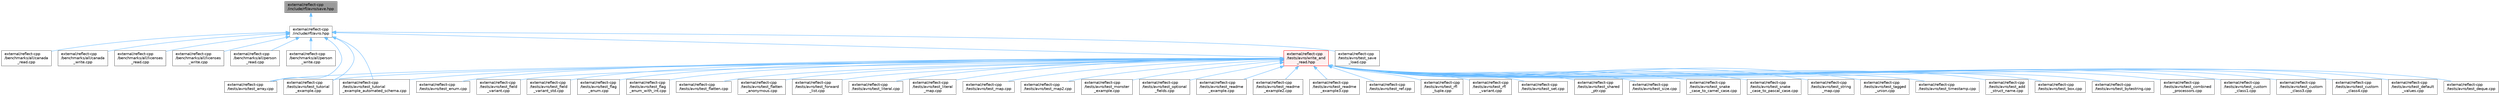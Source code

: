 digraph "external/reflect-cpp/include/rfl/avro/save.hpp"
{
 // LATEX_PDF_SIZE
  bgcolor="transparent";
  edge [fontname=Helvetica,fontsize=10,labelfontname=Helvetica,labelfontsize=10];
  node [fontname=Helvetica,fontsize=10,shape=box,height=0.2,width=0.4];
  Node1 [id="Node000001",label="external/reflect-cpp\l/include/rfl/avro/save.hpp",height=0.2,width=0.4,color="gray40", fillcolor="grey60", style="filled", fontcolor="black",tooltip=" "];
  Node1 -> Node2 [id="edge53_Node000001_Node000002",dir="back",color="steelblue1",style="solid",tooltip=" "];
  Node2 [id="Node000002",label="external/reflect-cpp\l/include/rfl/avro.hpp",height=0.2,width=0.4,color="grey40", fillcolor="white", style="filled",URL="$avro_8hpp.html",tooltip=" "];
  Node2 -> Node3 [id="edge54_Node000002_Node000003",dir="back",color="steelblue1",style="solid",tooltip=" "];
  Node3 [id="Node000003",label="external/reflect-cpp\l/benchmarks/all/canada\l_read.cpp",height=0.2,width=0.4,color="grey40", fillcolor="white", style="filled",URL="$canada__read_8cpp.html",tooltip=" "];
  Node2 -> Node4 [id="edge55_Node000002_Node000004",dir="back",color="steelblue1",style="solid",tooltip=" "];
  Node4 [id="Node000004",label="external/reflect-cpp\l/benchmarks/all/canada\l_write.cpp",height=0.2,width=0.4,color="grey40", fillcolor="white", style="filled",URL="$canada__write_8cpp.html",tooltip=" "];
  Node2 -> Node5 [id="edge56_Node000002_Node000005",dir="back",color="steelblue1",style="solid",tooltip=" "];
  Node5 [id="Node000005",label="external/reflect-cpp\l/benchmarks/all/licenses\l_read.cpp",height=0.2,width=0.4,color="grey40", fillcolor="white", style="filled",URL="$licenses__read_8cpp.html",tooltip=" "];
  Node2 -> Node6 [id="edge57_Node000002_Node000006",dir="back",color="steelblue1",style="solid",tooltip=" "];
  Node6 [id="Node000006",label="external/reflect-cpp\l/benchmarks/all/licenses\l_write.cpp",height=0.2,width=0.4,color="grey40", fillcolor="white", style="filled",URL="$licenses__write_8cpp.html",tooltip=" "];
  Node2 -> Node7 [id="edge58_Node000002_Node000007",dir="back",color="steelblue1",style="solid",tooltip=" "];
  Node7 [id="Node000007",label="external/reflect-cpp\l/benchmarks/all/person\l_read.cpp",height=0.2,width=0.4,color="grey40", fillcolor="white", style="filled",URL="$person__read_8cpp.html",tooltip=" "];
  Node2 -> Node8 [id="edge59_Node000002_Node000008",dir="back",color="steelblue1",style="solid",tooltip=" "];
  Node8 [id="Node000008",label="external/reflect-cpp\l/benchmarks/all/person\l_write.cpp",height=0.2,width=0.4,color="grey40", fillcolor="white", style="filled",URL="$person__write_8cpp.html",tooltip=" "];
  Node2 -> Node9 [id="edge60_Node000002_Node000009",dir="back",color="steelblue1",style="solid",tooltip=" "];
  Node9 [id="Node000009",label="external/reflect-cpp\l/tests/avro/test_array.cpp",height=0.2,width=0.4,color="grey40", fillcolor="white", style="filled",URL="$avro_2test__array_8cpp.html",tooltip=" "];
  Node2 -> Node10 [id="edge61_Node000002_Node000010",dir="back",color="steelblue1",style="solid",tooltip=" "];
  Node10 [id="Node000010",label="external/reflect-cpp\l/tests/avro/test_save\l_load.cpp",height=0.2,width=0.4,color="grey40", fillcolor="white", style="filled",URL="$avro_2test__save__load_8cpp.html",tooltip=" "];
  Node2 -> Node11 [id="edge62_Node000002_Node000011",dir="back",color="steelblue1",style="solid",tooltip=" "];
  Node11 [id="Node000011",label="external/reflect-cpp\l/tests/avro/test_tutorial\l_example.cpp",height=0.2,width=0.4,color="grey40", fillcolor="white", style="filled",URL="$avro_2test__tutorial__example_8cpp.html",tooltip=" "];
  Node2 -> Node12 [id="edge63_Node000002_Node000012",dir="back",color="steelblue1",style="solid",tooltip=" "];
  Node12 [id="Node000012",label="external/reflect-cpp\l/tests/avro/test_tutorial\l_example_automated_schema.cpp",height=0.2,width=0.4,color="grey40", fillcolor="white", style="filled",URL="$test__tutorial__example__automated__schema_8cpp.html",tooltip=" "];
  Node2 -> Node13 [id="edge64_Node000002_Node000013",dir="back",color="steelblue1",style="solid",tooltip=" "];
  Node13 [id="Node000013",label="external/reflect-cpp\l/tests/avro/write_and\l_read.hpp",height=0.2,width=0.4,color="red", fillcolor="#FFF0F0", style="filled",URL="$avro_2write__and__read_8hpp.html",tooltip=" "];
  Node13 -> Node14 [id="edge65_Node000013_Node000014",dir="back",color="steelblue1",style="solid",tooltip=" "];
  Node14 [id="Node000014",label="external/reflect-cpp\l/tests/avro/test_add\l_struct_name.cpp",height=0.2,width=0.4,color="grey40", fillcolor="white", style="filled",URL="$avro_2test__add__struct__name_8cpp.html",tooltip=" "];
  Node13 -> Node9 [id="edge66_Node000013_Node000009",dir="back",color="steelblue1",style="solid",tooltip=" "];
  Node13 -> Node15 [id="edge67_Node000013_Node000015",dir="back",color="steelblue1",style="solid",tooltip=" "];
  Node15 [id="Node000015",label="external/reflect-cpp\l/tests/avro/test_box.cpp",height=0.2,width=0.4,color="grey40", fillcolor="white", style="filled",URL="$avro_2test__box_8cpp.html",tooltip=" "];
  Node13 -> Node16 [id="edge68_Node000013_Node000016",dir="back",color="steelblue1",style="solid",tooltip=" "];
  Node16 [id="Node000016",label="external/reflect-cpp\l/tests/avro/test_bytestring.cpp",height=0.2,width=0.4,color="grey40", fillcolor="white", style="filled",URL="$avro_2test__bytestring_8cpp.html",tooltip=" "];
  Node13 -> Node17 [id="edge69_Node000013_Node000017",dir="back",color="steelblue1",style="solid",tooltip=" "];
  Node17 [id="Node000017",label="external/reflect-cpp\l/tests/avro/test_combined\l_processors.cpp",height=0.2,width=0.4,color="grey40", fillcolor="white", style="filled",URL="$avro_2test__combined__processors_8cpp.html",tooltip=" "];
  Node13 -> Node18 [id="edge70_Node000013_Node000018",dir="back",color="steelblue1",style="solid",tooltip=" "];
  Node18 [id="Node000018",label="external/reflect-cpp\l/tests/avro/test_custom\l_class1.cpp",height=0.2,width=0.4,color="grey40", fillcolor="white", style="filled",URL="$avro_2test__custom__class1_8cpp.html",tooltip=" "];
  Node13 -> Node19 [id="edge71_Node000013_Node000019",dir="back",color="steelblue1",style="solid",tooltip=" "];
  Node19 [id="Node000019",label="external/reflect-cpp\l/tests/avro/test_custom\l_class3.cpp",height=0.2,width=0.4,color="grey40", fillcolor="white", style="filled",URL="$avro_2test__custom__class3_8cpp.html",tooltip=" "];
  Node13 -> Node20 [id="edge72_Node000013_Node000020",dir="back",color="steelblue1",style="solid",tooltip=" "];
  Node20 [id="Node000020",label="external/reflect-cpp\l/tests/avro/test_custom\l_class4.cpp",height=0.2,width=0.4,color="grey40", fillcolor="white", style="filled",URL="$avro_2test__custom__class4_8cpp.html",tooltip=" "];
  Node13 -> Node21 [id="edge73_Node000013_Node000021",dir="back",color="steelblue1",style="solid",tooltip=" "];
  Node21 [id="Node000021",label="external/reflect-cpp\l/tests/avro/test_default\l_values.cpp",height=0.2,width=0.4,color="grey40", fillcolor="white", style="filled",URL="$avro_2test__default__values_8cpp.html",tooltip=" "];
  Node13 -> Node22 [id="edge74_Node000013_Node000022",dir="back",color="steelblue1",style="solid",tooltip=" "];
  Node22 [id="Node000022",label="external/reflect-cpp\l/tests/avro/test_deque.cpp",height=0.2,width=0.4,color="grey40", fillcolor="white", style="filled",URL="$avro_2test__deque_8cpp.html",tooltip=" "];
  Node13 -> Node23 [id="edge75_Node000013_Node000023",dir="back",color="steelblue1",style="solid",tooltip=" "];
  Node23 [id="Node000023",label="external/reflect-cpp\l/tests/avro/test_enum.cpp",height=0.2,width=0.4,color="grey40", fillcolor="white", style="filled",URL="$avro_2test__enum_8cpp.html",tooltip=" "];
  Node13 -> Node24 [id="edge76_Node000013_Node000024",dir="back",color="steelblue1",style="solid",tooltip=" "];
  Node24 [id="Node000024",label="external/reflect-cpp\l/tests/avro/test_field\l_variant.cpp",height=0.2,width=0.4,color="grey40", fillcolor="white", style="filled",URL="$avro_2test__field__variant_8cpp.html",tooltip=" "];
  Node13 -> Node25 [id="edge77_Node000013_Node000025",dir="back",color="steelblue1",style="solid",tooltip=" "];
  Node25 [id="Node000025",label="external/reflect-cpp\l/tests/avro/test_field\l_variant_std.cpp",height=0.2,width=0.4,color="grey40", fillcolor="white", style="filled",URL="$avro_2test__field__variant__std_8cpp.html",tooltip=" "];
  Node13 -> Node26 [id="edge78_Node000013_Node000026",dir="back",color="steelblue1",style="solid",tooltip=" "];
  Node26 [id="Node000026",label="external/reflect-cpp\l/tests/avro/test_flag\l_enum.cpp",height=0.2,width=0.4,color="grey40", fillcolor="white", style="filled",URL="$avro_2test__flag__enum_8cpp.html",tooltip=" "];
  Node13 -> Node27 [id="edge79_Node000013_Node000027",dir="back",color="steelblue1",style="solid",tooltip=" "];
  Node27 [id="Node000027",label="external/reflect-cpp\l/tests/avro/test_flag\l_enum_with_int.cpp",height=0.2,width=0.4,color="grey40", fillcolor="white", style="filled",URL="$avro_2test__flag__enum__with__int_8cpp.html",tooltip=" "];
  Node13 -> Node28 [id="edge80_Node000013_Node000028",dir="back",color="steelblue1",style="solid",tooltip=" "];
  Node28 [id="Node000028",label="external/reflect-cpp\l/tests/avro/test_flatten.cpp",height=0.2,width=0.4,color="grey40", fillcolor="white", style="filled",URL="$avro_2test__flatten_8cpp.html",tooltip=" "];
  Node13 -> Node29 [id="edge81_Node000013_Node000029",dir="back",color="steelblue1",style="solid",tooltip=" "];
  Node29 [id="Node000029",label="external/reflect-cpp\l/tests/avro/test_flatten\l_anonymous.cpp",height=0.2,width=0.4,color="grey40", fillcolor="white", style="filled",URL="$avro_2test__flatten__anonymous_8cpp.html",tooltip=" "];
  Node13 -> Node30 [id="edge82_Node000013_Node000030",dir="back",color="steelblue1",style="solid",tooltip=" "];
  Node30 [id="Node000030",label="external/reflect-cpp\l/tests/avro/test_forward\l_list.cpp",height=0.2,width=0.4,color="grey40", fillcolor="white", style="filled",URL="$avro_2test__forward__list_8cpp.html",tooltip=" "];
  Node13 -> Node31 [id="edge83_Node000013_Node000031",dir="back",color="steelblue1",style="solid",tooltip=" "];
  Node31 [id="Node000031",label="external/reflect-cpp\l/tests/avro/test_literal.cpp",height=0.2,width=0.4,color="grey40", fillcolor="white", style="filled",URL="$avro_2test__literal_8cpp.html",tooltip=" "];
  Node13 -> Node32 [id="edge84_Node000013_Node000032",dir="back",color="steelblue1",style="solid",tooltip=" "];
  Node32 [id="Node000032",label="external/reflect-cpp\l/tests/avro/test_literal\l_map.cpp",height=0.2,width=0.4,color="grey40", fillcolor="white", style="filled",URL="$avro_2test__literal__map_8cpp.html",tooltip=" "];
  Node13 -> Node33 [id="edge85_Node000013_Node000033",dir="back",color="steelblue1",style="solid",tooltip=" "];
  Node33 [id="Node000033",label="external/reflect-cpp\l/tests/avro/test_map.cpp",height=0.2,width=0.4,color="grey40", fillcolor="white", style="filled",URL="$avro_2test__map_8cpp.html",tooltip=" "];
  Node13 -> Node34 [id="edge86_Node000013_Node000034",dir="back",color="steelblue1",style="solid",tooltip=" "];
  Node34 [id="Node000034",label="external/reflect-cpp\l/tests/avro/test_map2.cpp",height=0.2,width=0.4,color="grey40", fillcolor="white", style="filled",URL="$avro_2test__map2_8cpp.html",tooltip=" "];
  Node13 -> Node35 [id="edge87_Node000013_Node000035",dir="back",color="steelblue1",style="solid",tooltip=" "];
  Node35 [id="Node000035",label="external/reflect-cpp\l/tests/avro/test_monster\l_example.cpp",height=0.2,width=0.4,color="grey40", fillcolor="white", style="filled",URL="$avro_2test__monster__example_8cpp.html",tooltip=" "];
  Node13 -> Node36 [id="edge88_Node000013_Node000036",dir="back",color="steelblue1",style="solid",tooltip=" "];
  Node36 [id="Node000036",label="external/reflect-cpp\l/tests/avro/test_optional\l_fields.cpp",height=0.2,width=0.4,color="grey40", fillcolor="white", style="filled",URL="$avro_2test__optional__fields_8cpp.html",tooltip=" "];
  Node13 -> Node37 [id="edge89_Node000013_Node000037",dir="back",color="steelblue1",style="solid",tooltip=" "];
  Node37 [id="Node000037",label="external/reflect-cpp\l/tests/avro/test_readme\l_example.cpp",height=0.2,width=0.4,color="grey40", fillcolor="white", style="filled",URL="$avro_2test__readme__example_8cpp.html",tooltip=" "];
  Node13 -> Node38 [id="edge90_Node000013_Node000038",dir="back",color="steelblue1",style="solid",tooltip=" "];
  Node38 [id="Node000038",label="external/reflect-cpp\l/tests/avro/test_readme\l_example2.cpp",height=0.2,width=0.4,color="grey40", fillcolor="white", style="filled",URL="$avro_2test__readme__example2_8cpp.html",tooltip=" "];
  Node13 -> Node39 [id="edge91_Node000013_Node000039",dir="back",color="steelblue1",style="solid",tooltip=" "];
  Node39 [id="Node000039",label="external/reflect-cpp\l/tests/avro/test_readme\l_example3.cpp",height=0.2,width=0.4,color="grey40", fillcolor="white", style="filled",URL="$avro_2test__readme__example3_8cpp.html",tooltip=" "];
  Node13 -> Node40 [id="edge92_Node000013_Node000040",dir="back",color="steelblue1",style="solid",tooltip=" "];
  Node40 [id="Node000040",label="external/reflect-cpp\l/tests/avro/test_ref.cpp",height=0.2,width=0.4,color="grey40", fillcolor="white", style="filled",URL="$avro_2test__ref_8cpp.html",tooltip=" "];
  Node13 -> Node41 [id="edge93_Node000013_Node000041",dir="back",color="steelblue1",style="solid",tooltip=" "];
  Node41 [id="Node000041",label="external/reflect-cpp\l/tests/avro/test_rfl\l_tuple.cpp",height=0.2,width=0.4,color="grey40", fillcolor="white", style="filled",URL="$avro_2test__rfl__tuple_8cpp.html",tooltip=" "];
  Node13 -> Node42 [id="edge94_Node000013_Node000042",dir="back",color="steelblue1",style="solid",tooltip=" "];
  Node42 [id="Node000042",label="external/reflect-cpp\l/tests/avro/test_rfl\l_variant.cpp",height=0.2,width=0.4,color="grey40", fillcolor="white", style="filled",URL="$avro_2test__rfl__variant_8cpp.html",tooltip=" "];
  Node13 -> Node43 [id="edge95_Node000013_Node000043",dir="back",color="steelblue1",style="solid",tooltip=" "];
  Node43 [id="Node000043",label="external/reflect-cpp\l/tests/avro/test_set.cpp",height=0.2,width=0.4,color="grey40", fillcolor="white", style="filled",URL="$avro_2test__set_8cpp.html",tooltip=" "];
  Node13 -> Node44 [id="edge96_Node000013_Node000044",dir="back",color="steelblue1",style="solid",tooltip=" "];
  Node44 [id="Node000044",label="external/reflect-cpp\l/tests/avro/test_shared\l_ptr.cpp",height=0.2,width=0.4,color="grey40", fillcolor="white", style="filled",URL="$avro_2test__shared__ptr_8cpp.html",tooltip=" "];
  Node13 -> Node45 [id="edge97_Node000013_Node000045",dir="back",color="steelblue1",style="solid",tooltip=" "];
  Node45 [id="Node000045",label="external/reflect-cpp\l/tests/avro/test_size.cpp",height=0.2,width=0.4,color="grey40", fillcolor="white", style="filled",URL="$avro_2test__size_8cpp.html",tooltip=" "];
  Node13 -> Node46 [id="edge98_Node000013_Node000046",dir="back",color="steelblue1",style="solid",tooltip=" "];
  Node46 [id="Node000046",label="external/reflect-cpp\l/tests/avro/test_snake\l_case_to_camel_case.cpp",height=0.2,width=0.4,color="grey40", fillcolor="white", style="filled",URL="$avro_2test__snake__case__to__camel__case_8cpp.html",tooltip=" "];
  Node13 -> Node47 [id="edge99_Node000013_Node000047",dir="back",color="steelblue1",style="solid",tooltip=" "];
  Node47 [id="Node000047",label="external/reflect-cpp\l/tests/avro/test_snake\l_case_to_pascal_case.cpp",height=0.2,width=0.4,color="grey40", fillcolor="white", style="filled",URL="$avro_2test__snake__case__to__pascal__case_8cpp.html",tooltip=" "];
  Node13 -> Node48 [id="edge100_Node000013_Node000048",dir="back",color="steelblue1",style="solid",tooltip=" "];
  Node48 [id="Node000048",label="external/reflect-cpp\l/tests/avro/test_string\l_map.cpp",height=0.2,width=0.4,color="grey40", fillcolor="white", style="filled",URL="$avro_2test__string__map_8cpp.html",tooltip=" "];
  Node13 -> Node49 [id="edge101_Node000013_Node000049",dir="back",color="steelblue1",style="solid",tooltip=" "];
  Node49 [id="Node000049",label="external/reflect-cpp\l/tests/avro/test_tagged\l_union.cpp",height=0.2,width=0.4,color="grey40", fillcolor="white", style="filled",URL="$avro_2test__tagged__union_8cpp.html",tooltip=" "];
  Node13 -> Node50 [id="edge102_Node000013_Node000050",dir="back",color="steelblue1",style="solid",tooltip=" "];
  Node50 [id="Node000050",label="external/reflect-cpp\l/tests/avro/test_timestamp.cpp",height=0.2,width=0.4,color="grey40", fillcolor="white", style="filled",URL="$avro_2test__timestamp_8cpp.html",tooltip=" "];
  Node13 -> Node11 [id="edge103_Node000013_Node000011",dir="back",color="steelblue1",style="solid",tooltip=" "];
  Node13 -> Node12 [id="edge104_Node000013_Node000012",dir="back",color="steelblue1",style="solid",tooltip=" "];
}
